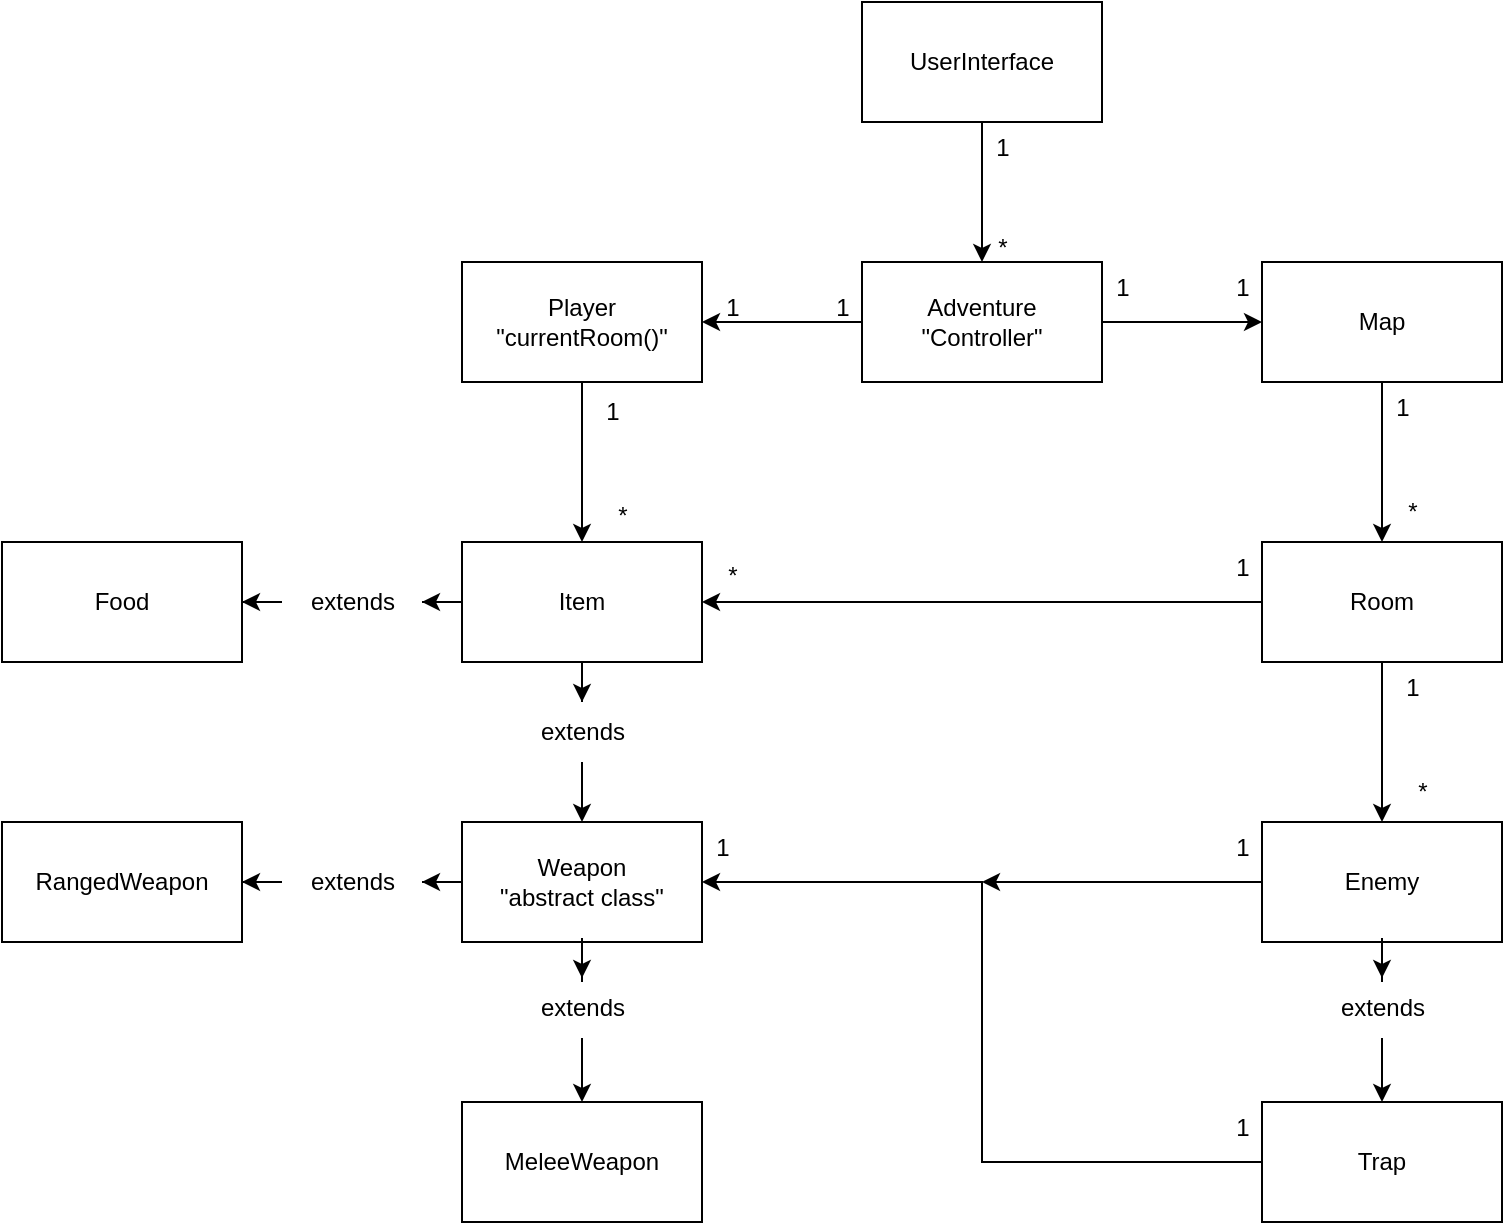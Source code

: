 <mxfile version="21.6.9" type="device">
  <diagram id="C5RBs43oDa-KdzZeNtuy" name="Page-1">
    <mxGraphModel dx="2049" dy="594" grid="1" gridSize="10" guides="1" tooltips="1" connect="1" arrows="1" fold="1" page="1" pageScale="1" pageWidth="827" pageHeight="1169" math="0" shadow="0">
      <root>
        <mxCell id="WIyWlLk6GJQsqaUBKTNV-0" />
        <mxCell id="WIyWlLk6GJQsqaUBKTNV-1" parent="WIyWlLk6GJQsqaUBKTNV-0" />
        <mxCell id="FE54TbdEt5fABTGkA93t-2" value="" style="edgeStyle=orthogonalEdgeStyle;rounded=0;orthogonalLoop=1;jettySize=auto;html=1;" edge="1" parent="WIyWlLk6GJQsqaUBKTNV-1" source="FE54TbdEt5fABTGkA93t-0" target="FE54TbdEt5fABTGkA93t-1">
          <mxGeometry relative="1" as="geometry" />
        </mxCell>
        <mxCell id="FE54TbdEt5fABTGkA93t-0" value="UserInterface" style="rounded=0;whiteSpace=wrap;html=1;" vertex="1" parent="WIyWlLk6GJQsqaUBKTNV-1">
          <mxGeometry x="280" y="110" width="120" height="60" as="geometry" />
        </mxCell>
        <mxCell id="FE54TbdEt5fABTGkA93t-4" value="" style="edgeStyle=orthogonalEdgeStyle;rounded=0;orthogonalLoop=1;jettySize=auto;html=1;" edge="1" parent="WIyWlLk6GJQsqaUBKTNV-1" source="FE54TbdEt5fABTGkA93t-1" target="FE54TbdEt5fABTGkA93t-3">
          <mxGeometry relative="1" as="geometry" />
        </mxCell>
        <mxCell id="FE54TbdEt5fABTGkA93t-6" value="" style="edgeStyle=orthogonalEdgeStyle;rounded=0;orthogonalLoop=1;jettySize=auto;html=1;" edge="1" parent="WIyWlLk6GJQsqaUBKTNV-1" source="FE54TbdEt5fABTGkA93t-1" target="FE54TbdEt5fABTGkA93t-5">
          <mxGeometry relative="1" as="geometry" />
        </mxCell>
        <mxCell id="FE54TbdEt5fABTGkA93t-1" value="Adventure&lt;br&gt;&quot;Controller&quot;" style="rounded=0;whiteSpace=wrap;html=1;" vertex="1" parent="WIyWlLk6GJQsqaUBKTNV-1">
          <mxGeometry x="280" y="240" width="120" height="60" as="geometry" />
        </mxCell>
        <mxCell id="FE54TbdEt5fABTGkA93t-16" value="" style="edgeStyle=orthogonalEdgeStyle;rounded=0;orthogonalLoop=1;jettySize=auto;html=1;" edge="1" parent="WIyWlLk6GJQsqaUBKTNV-1" source="FE54TbdEt5fABTGkA93t-3" target="FE54TbdEt5fABTGkA93t-15">
          <mxGeometry relative="1" as="geometry" />
        </mxCell>
        <mxCell id="FE54TbdEt5fABTGkA93t-3" value="&lt;div&gt;Player&lt;/div&gt;&lt;div&gt;&quot;currentRoom()&quot;&lt;br&gt;&lt;/div&gt;" style="rounded=0;whiteSpace=wrap;html=1;" vertex="1" parent="WIyWlLk6GJQsqaUBKTNV-1">
          <mxGeometry x="80" y="240" width="120" height="60" as="geometry" />
        </mxCell>
        <mxCell id="FE54TbdEt5fABTGkA93t-8" value="" style="edgeStyle=orthogonalEdgeStyle;rounded=0;orthogonalLoop=1;jettySize=auto;html=1;" edge="1" parent="WIyWlLk6GJQsqaUBKTNV-1" source="FE54TbdEt5fABTGkA93t-5" target="FE54TbdEt5fABTGkA93t-7">
          <mxGeometry relative="1" as="geometry" />
        </mxCell>
        <mxCell id="FE54TbdEt5fABTGkA93t-5" value="Map" style="rounded=0;whiteSpace=wrap;html=1;" vertex="1" parent="WIyWlLk6GJQsqaUBKTNV-1">
          <mxGeometry x="480" y="240" width="120" height="60" as="geometry" />
        </mxCell>
        <mxCell id="FE54TbdEt5fABTGkA93t-10" value="" style="edgeStyle=orthogonalEdgeStyle;rounded=0;orthogonalLoop=1;jettySize=auto;html=1;" edge="1" parent="WIyWlLk6GJQsqaUBKTNV-1" source="FE54TbdEt5fABTGkA93t-7" target="FE54TbdEt5fABTGkA93t-9">
          <mxGeometry relative="1" as="geometry" />
        </mxCell>
        <mxCell id="FE54TbdEt5fABTGkA93t-26" style="edgeStyle=orthogonalEdgeStyle;rounded=0;orthogonalLoop=1;jettySize=auto;html=1;entryX=1;entryY=0.5;entryDx=0;entryDy=0;" edge="1" parent="WIyWlLk6GJQsqaUBKTNV-1" source="FE54TbdEt5fABTGkA93t-7" target="FE54TbdEt5fABTGkA93t-15">
          <mxGeometry relative="1" as="geometry" />
        </mxCell>
        <mxCell id="FE54TbdEt5fABTGkA93t-7" value="Room" style="rounded=0;whiteSpace=wrap;html=1;" vertex="1" parent="WIyWlLk6GJQsqaUBKTNV-1">
          <mxGeometry x="480" y="380" width="120" height="60" as="geometry" />
        </mxCell>
        <mxCell id="FE54TbdEt5fABTGkA93t-12" value="" style="edgeStyle=orthogonalEdgeStyle;rounded=0;orthogonalLoop=1;jettySize=auto;html=1;" edge="1" parent="WIyWlLk6GJQsqaUBKTNV-1" source="FE54TbdEt5fABTGkA93t-51" target="FE54TbdEt5fABTGkA93t-11">
          <mxGeometry relative="1" as="geometry" />
        </mxCell>
        <mxCell id="FE54TbdEt5fABTGkA93t-25" style="edgeStyle=orthogonalEdgeStyle;rounded=0;orthogonalLoop=1;jettySize=auto;html=1;" edge="1" parent="WIyWlLk6GJQsqaUBKTNV-1" source="FE54TbdEt5fABTGkA93t-9">
          <mxGeometry relative="1" as="geometry">
            <mxPoint x="340" y="550" as="targetPoint" />
          </mxGeometry>
        </mxCell>
        <mxCell id="FE54TbdEt5fABTGkA93t-9" value="Enemy" style="rounded=0;whiteSpace=wrap;html=1;" vertex="1" parent="WIyWlLk6GJQsqaUBKTNV-1">
          <mxGeometry x="480" y="520" width="120" height="60" as="geometry" />
        </mxCell>
        <mxCell id="FE54TbdEt5fABTGkA93t-24" style="edgeStyle=orthogonalEdgeStyle;rounded=0;orthogonalLoop=1;jettySize=auto;html=1;entryX=1;entryY=0.5;entryDx=0;entryDy=0;" edge="1" parent="WIyWlLk6GJQsqaUBKTNV-1" source="FE54TbdEt5fABTGkA93t-11" target="FE54TbdEt5fABTGkA93t-18">
          <mxGeometry relative="1" as="geometry" />
        </mxCell>
        <mxCell id="FE54TbdEt5fABTGkA93t-11" value="Trap" style="rounded=0;whiteSpace=wrap;html=1;" vertex="1" parent="WIyWlLk6GJQsqaUBKTNV-1">
          <mxGeometry x="480" y="660" width="120" height="60" as="geometry" />
        </mxCell>
        <mxCell id="FE54TbdEt5fABTGkA93t-19" value="" style="edgeStyle=orthogonalEdgeStyle;rounded=0;orthogonalLoop=1;jettySize=auto;html=1;" edge="1" parent="WIyWlLk6GJQsqaUBKTNV-1" source="FE54TbdEt5fABTGkA93t-55" target="FE54TbdEt5fABTGkA93t-18">
          <mxGeometry relative="1" as="geometry" />
        </mxCell>
        <mxCell id="FE54TbdEt5fABTGkA93t-21" value="" style="edgeStyle=orthogonalEdgeStyle;rounded=0;orthogonalLoop=1;jettySize=auto;html=1;" edge="1" parent="WIyWlLk6GJQsqaUBKTNV-1" source="FE54TbdEt5fABTGkA93t-57" target="FE54TbdEt5fABTGkA93t-20">
          <mxGeometry relative="1" as="geometry" />
        </mxCell>
        <mxCell id="FE54TbdEt5fABTGkA93t-15" value="Item" style="rounded=0;whiteSpace=wrap;html=1;" vertex="1" parent="WIyWlLk6GJQsqaUBKTNV-1">
          <mxGeometry x="80" y="380" width="120" height="60" as="geometry" />
        </mxCell>
        <mxCell id="FE54TbdEt5fABTGkA93t-23" value="" style="edgeStyle=orthogonalEdgeStyle;rounded=0;orthogonalLoop=1;jettySize=auto;html=1;" edge="1" parent="WIyWlLk6GJQsqaUBKTNV-1" source="FE54TbdEt5fABTGkA93t-53" target="FE54TbdEt5fABTGkA93t-22">
          <mxGeometry relative="1" as="geometry" />
        </mxCell>
        <mxCell id="FE54TbdEt5fABTGkA93t-28" value="" style="edgeStyle=orthogonalEdgeStyle;rounded=0;orthogonalLoop=1;jettySize=auto;html=1;" edge="1" parent="WIyWlLk6GJQsqaUBKTNV-1" source="FE54TbdEt5fABTGkA93t-59" target="FE54TbdEt5fABTGkA93t-27">
          <mxGeometry relative="1" as="geometry" />
        </mxCell>
        <mxCell id="FE54TbdEt5fABTGkA93t-18" value="&lt;div&gt;Weapon&lt;/div&gt;&quot;abstract class&quot;" style="rounded=0;whiteSpace=wrap;html=1;" vertex="1" parent="WIyWlLk6GJQsqaUBKTNV-1">
          <mxGeometry x="80" y="520" width="120" height="60" as="geometry" />
        </mxCell>
        <mxCell id="FE54TbdEt5fABTGkA93t-20" value="Food" style="rounded=0;whiteSpace=wrap;html=1;" vertex="1" parent="WIyWlLk6GJQsqaUBKTNV-1">
          <mxGeometry x="-150" y="380" width="120" height="60" as="geometry" />
        </mxCell>
        <mxCell id="FE54TbdEt5fABTGkA93t-22" value="MeleeWeapon" style="rounded=0;whiteSpace=wrap;html=1;" vertex="1" parent="WIyWlLk6GJQsqaUBKTNV-1">
          <mxGeometry x="80" y="660" width="120" height="60" as="geometry" />
        </mxCell>
        <mxCell id="FE54TbdEt5fABTGkA93t-27" value="RangedWeapon" style="rounded=0;whiteSpace=wrap;html=1;" vertex="1" parent="WIyWlLk6GJQsqaUBKTNV-1">
          <mxGeometry x="-150" y="520" width="120" height="60" as="geometry" />
        </mxCell>
        <mxCell id="FE54TbdEt5fABTGkA93t-29" value="1" style="text;html=1;align=center;verticalAlign=middle;resizable=0;points=[];autosize=1;strokeColor=none;fillColor=none;" vertex="1" parent="WIyWlLk6GJQsqaUBKTNV-1">
          <mxGeometry x="335" y="168" width="30" height="30" as="geometry" />
        </mxCell>
        <mxCell id="FE54TbdEt5fABTGkA93t-30" value="*" style="text;html=1;align=center;verticalAlign=middle;resizable=0;points=[];autosize=1;strokeColor=none;fillColor=none;" vertex="1" parent="WIyWlLk6GJQsqaUBKTNV-1">
          <mxGeometry x="335" y="218" width="30" height="30" as="geometry" />
        </mxCell>
        <mxCell id="FE54TbdEt5fABTGkA93t-31" value="1" style="text;html=1;align=center;verticalAlign=middle;resizable=0;points=[];autosize=1;strokeColor=none;fillColor=none;" vertex="1" parent="WIyWlLk6GJQsqaUBKTNV-1">
          <mxGeometry x="395" y="238" width="30" height="30" as="geometry" />
        </mxCell>
        <mxCell id="FE54TbdEt5fABTGkA93t-32" value="1" style="text;html=1;align=center;verticalAlign=middle;resizable=0;points=[];autosize=1;strokeColor=none;fillColor=none;" vertex="1" parent="WIyWlLk6GJQsqaUBKTNV-1">
          <mxGeometry x="255" y="248" width="30" height="30" as="geometry" />
        </mxCell>
        <mxCell id="FE54TbdEt5fABTGkA93t-35" value="1" style="text;html=1;align=center;verticalAlign=middle;resizable=0;points=[];autosize=1;strokeColor=none;fillColor=none;" vertex="1" parent="WIyWlLk6GJQsqaUBKTNV-1">
          <mxGeometry x="200" y="248" width="30" height="30" as="geometry" />
        </mxCell>
        <mxCell id="FE54TbdEt5fABTGkA93t-36" value="&lt;div&gt;1&lt;/div&gt;" style="text;html=1;align=center;verticalAlign=middle;resizable=0;points=[];autosize=1;strokeColor=none;fillColor=none;" vertex="1" parent="WIyWlLk6GJQsqaUBKTNV-1">
          <mxGeometry x="455" y="238" width="30" height="30" as="geometry" />
        </mxCell>
        <mxCell id="FE54TbdEt5fABTGkA93t-37" value="1" style="text;html=1;align=center;verticalAlign=middle;resizable=0;points=[];autosize=1;strokeColor=none;fillColor=none;" vertex="1" parent="WIyWlLk6GJQsqaUBKTNV-1">
          <mxGeometry x="535" y="298" width="30" height="30" as="geometry" />
        </mxCell>
        <mxCell id="FE54TbdEt5fABTGkA93t-38" value="*" style="text;html=1;align=center;verticalAlign=middle;resizable=0;points=[];autosize=1;strokeColor=none;fillColor=none;" vertex="1" parent="WIyWlLk6GJQsqaUBKTNV-1">
          <mxGeometry x="540" y="350" width="30" height="30" as="geometry" />
        </mxCell>
        <mxCell id="FE54TbdEt5fABTGkA93t-42" value="1" style="text;html=1;align=center;verticalAlign=middle;resizable=0;points=[];autosize=1;strokeColor=none;fillColor=none;" vertex="1" parent="WIyWlLk6GJQsqaUBKTNV-1">
          <mxGeometry x="540" y="438" width="30" height="30" as="geometry" />
        </mxCell>
        <mxCell id="FE54TbdEt5fABTGkA93t-43" value="*" style="text;html=1;align=center;verticalAlign=middle;resizable=0;points=[];autosize=1;strokeColor=none;fillColor=none;" vertex="1" parent="WIyWlLk6GJQsqaUBKTNV-1">
          <mxGeometry x="545" y="490" width="30" height="30" as="geometry" />
        </mxCell>
        <mxCell id="FE54TbdEt5fABTGkA93t-44" value="1" style="text;html=1;align=center;verticalAlign=middle;resizable=0;points=[];autosize=1;strokeColor=none;fillColor=none;" vertex="1" parent="WIyWlLk6GJQsqaUBKTNV-1">
          <mxGeometry x="140" y="300" width="30" height="30" as="geometry" />
        </mxCell>
        <mxCell id="FE54TbdEt5fABTGkA93t-45" value="*" style="text;html=1;align=center;verticalAlign=middle;resizable=0;points=[];autosize=1;strokeColor=none;fillColor=none;" vertex="1" parent="WIyWlLk6GJQsqaUBKTNV-1">
          <mxGeometry x="145" y="352" width="30" height="30" as="geometry" />
        </mxCell>
        <mxCell id="FE54TbdEt5fABTGkA93t-46" value="1" style="text;html=1;align=center;verticalAlign=middle;resizable=0;points=[];autosize=1;strokeColor=none;fillColor=none;" vertex="1" parent="WIyWlLk6GJQsqaUBKTNV-1">
          <mxGeometry x="455" y="378" width="30" height="30" as="geometry" />
        </mxCell>
        <mxCell id="FE54TbdEt5fABTGkA93t-47" value="*" style="text;html=1;align=center;verticalAlign=middle;resizable=0;points=[];autosize=1;strokeColor=none;fillColor=none;" vertex="1" parent="WIyWlLk6GJQsqaUBKTNV-1">
          <mxGeometry x="200" y="382" width="30" height="30" as="geometry" />
        </mxCell>
        <mxCell id="FE54TbdEt5fABTGkA93t-48" value="1" style="text;html=1;align=center;verticalAlign=middle;resizable=0;points=[];autosize=1;strokeColor=none;fillColor=none;" vertex="1" parent="WIyWlLk6GJQsqaUBKTNV-1">
          <mxGeometry x="455" y="518" width="30" height="30" as="geometry" />
        </mxCell>
        <mxCell id="FE54TbdEt5fABTGkA93t-49" value="1" style="text;html=1;align=center;verticalAlign=middle;resizable=0;points=[];autosize=1;strokeColor=none;fillColor=none;" vertex="1" parent="WIyWlLk6GJQsqaUBKTNV-1">
          <mxGeometry x="195" y="518" width="30" height="30" as="geometry" />
        </mxCell>
        <mxCell id="FE54TbdEt5fABTGkA93t-50" value="1" style="text;html=1;align=center;verticalAlign=middle;resizable=0;points=[];autosize=1;strokeColor=none;fillColor=none;" vertex="1" parent="WIyWlLk6GJQsqaUBKTNV-1">
          <mxGeometry x="455" y="658" width="30" height="30" as="geometry" />
        </mxCell>
        <mxCell id="FE54TbdEt5fABTGkA93t-52" value="" style="edgeStyle=orthogonalEdgeStyle;rounded=0;orthogonalLoop=1;jettySize=auto;html=1;" edge="1" parent="WIyWlLk6GJQsqaUBKTNV-1" source="FE54TbdEt5fABTGkA93t-9" target="FE54TbdEt5fABTGkA93t-51">
          <mxGeometry relative="1" as="geometry">
            <mxPoint x="540" y="580" as="sourcePoint" />
            <mxPoint x="540" y="660" as="targetPoint" />
          </mxGeometry>
        </mxCell>
        <mxCell id="FE54TbdEt5fABTGkA93t-51" value="extends" style="text;html=1;align=center;verticalAlign=middle;resizable=0;points=[];autosize=1;strokeColor=none;fillColor=none;" vertex="1" parent="WIyWlLk6GJQsqaUBKTNV-1">
          <mxGeometry x="505" y="598" width="70" height="30" as="geometry" />
        </mxCell>
        <mxCell id="FE54TbdEt5fABTGkA93t-54" value="" style="edgeStyle=orthogonalEdgeStyle;rounded=0;orthogonalLoop=1;jettySize=auto;html=1;" edge="1" parent="WIyWlLk6GJQsqaUBKTNV-1" source="FE54TbdEt5fABTGkA93t-18" target="FE54TbdEt5fABTGkA93t-53">
          <mxGeometry relative="1" as="geometry">
            <mxPoint x="140" y="580" as="sourcePoint" />
            <mxPoint x="140" y="660" as="targetPoint" />
          </mxGeometry>
        </mxCell>
        <mxCell id="FE54TbdEt5fABTGkA93t-53" value="extends" style="text;html=1;align=center;verticalAlign=middle;resizable=0;points=[];autosize=1;strokeColor=none;fillColor=none;" vertex="1" parent="WIyWlLk6GJQsqaUBKTNV-1">
          <mxGeometry x="105" y="598" width="70" height="30" as="geometry" />
        </mxCell>
        <mxCell id="FE54TbdEt5fABTGkA93t-56" value="" style="edgeStyle=orthogonalEdgeStyle;rounded=0;orthogonalLoop=1;jettySize=auto;html=1;" edge="1" parent="WIyWlLk6GJQsqaUBKTNV-1" source="FE54TbdEt5fABTGkA93t-15" target="FE54TbdEt5fABTGkA93t-55">
          <mxGeometry relative="1" as="geometry">
            <mxPoint x="140" y="440" as="sourcePoint" />
            <mxPoint x="140" y="520" as="targetPoint" />
          </mxGeometry>
        </mxCell>
        <mxCell id="FE54TbdEt5fABTGkA93t-55" value="extends" style="text;html=1;align=center;verticalAlign=middle;resizable=0;points=[];autosize=1;strokeColor=none;fillColor=none;" vertex="1" parent="WIyWlLk6GJQsqaUBKTNV-1">
          <mxGeometry x="105" y="460" width="70" height="30" as="geometry" />
        </mxCell>
        <mxCell id="FE54TbdEt5fABTGkA93t-58" value="" style="edgeStyle=orthogonalEdgeStyle;rounded=0;orthogonalLoop=1;jettySize=auto;html=1;" edge="1" parent="WIyWlLk6GJQsqaUBKTNV-1" source="FE54TbdEt5fABTGkA93t-15" target="FE54TbdEt5fABTGkA93t-57">
          <mxGeometry relative="1" as="geometry">
            <mxPoint x="80" y="410" as="sourcePoint" />
            <mxPoint y="410" as="targetPoint" />
          </mxGeometry>
        </mxCell>
        <mxCell id="FE54TbdEt5fABTGkA93t-57" value="extends" style="text;html=1;align=center;verticalAlign=middle;resizable=0;points=[];autosize=1;strokeColor=none;fillColor=none;" vertex="1" parent="WIyWlLk6GJQsqaUBKTNV-1">
          <mxGeometry x="-10" y="395" width="70" height="30" as="geometry" />
        </mxCell>
        <mxCell id="FE54TbdEt5fABTGkA93t-60" value="" style="edgeStyle=orthogonalEdgeStyle;rounded=0;orthogonalLoop=1;jettySize=auto;html=1;" edge="1" parent="WIyWlLk6GJQsqaUBKTNV-1" source="FE54TbdEt5fABTGkA93t-18" target="FE54TbdEt5fABTGkA93t-59">
          <mxGeometry relative="1" as="geometry">
            <mxPoint x="80" y="550" as="sourcePoint" />
            <mxPoint x="-30" y="550" as="targetPoint" />
          </mxGeometry>
        </mxCell>
        <mxCell id="FE54TbdEt5fABTGkA93t-59" value="extends" style="text;html=1;align=center;verticalAlign=middle;resizable=0;points=[];autosize=1;strokeColor=none;fillColor=none;" vertex="1" parent="WIyWlLk6GJQsqaUBKTNV-1">
          <mxGeometry x="-10" y="535" width="70" height="30" as="geometry" />
        </mxCell>
      </root>
    </mxGraphModel>
  </diagram>
</mxfile>
